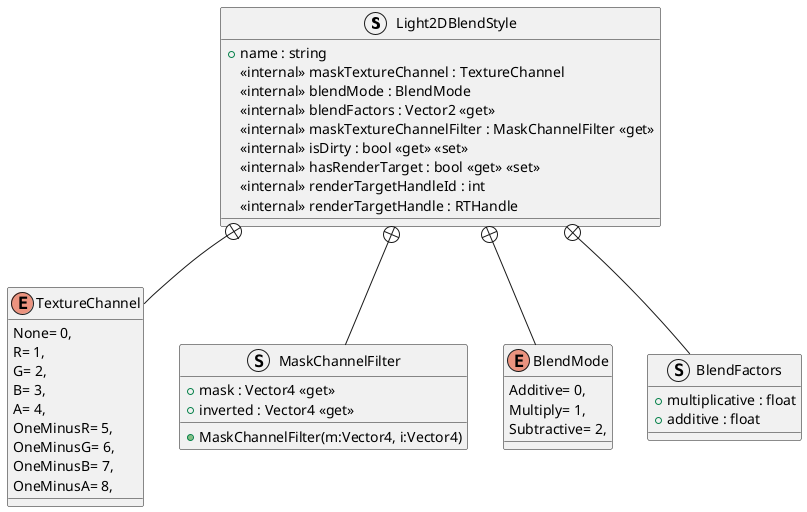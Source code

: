 @startuml
struct Light2DBlendStyle {
    + name : string
    <<internal>> maskTextureChannel : TextureChannel
    <<internal>> blendMode : BlendMode
    <<internal>> blendFactors : Vector2 <<get>>
    <<internal>> maskTextureChannelFilter : MaskChannelFilter <<get>>
    <<internal>> isDirty : bool <<get>> <<set>>
    <<internal>> hasRenderTarget : bool <<get>> <<set>>
    <<internal>> renderTargetHandleId : int
    <<internal>> renderTargetHandle : RTHandle
}
enum TextureChannel {
    None= 0,
    R= 1,
    G= 2,
    B= 3,
    A= 4,
    OneMinusR= 5,
    OneMinusG= 6,
    OneMinusB= 7,
    OneMinusA= 8,
}
struct MaskChannelFilter {
    + mask : Vector4 <<get>>
    + inverted : Vector4 <<get>>
    + MaskChannelFilter(m:Vector4, i:Vector4)
}
enum BlendMode {
    Additive= 0,
    Multiply= 1,
    Subtractive= 2,
}
struct BlendFactors {
    + multiplicative : float
    + additive : float
}
Light2DBlendStyle +-- TextureChannel
Light2DBlendStyle +-- MaskChannelFilter
Light2DBlendStyle +-- BlendMode
Light2DBlendStyle +-- BlendFactors
@enduml
